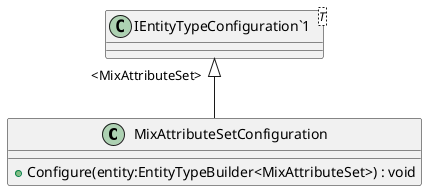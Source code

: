 @startuml
class MixAttributeSetConfiguration {
    + Configure(entity:EntityTypeBuilder<MixAttributeSet>) : void
}
class "IEntityTypeConfiguration`1"<T> {
}
"IEntityTypeConfiguration`1" "<MixAttributeSet>" <|-- MixAttributeSetConfiguration
@enduml
